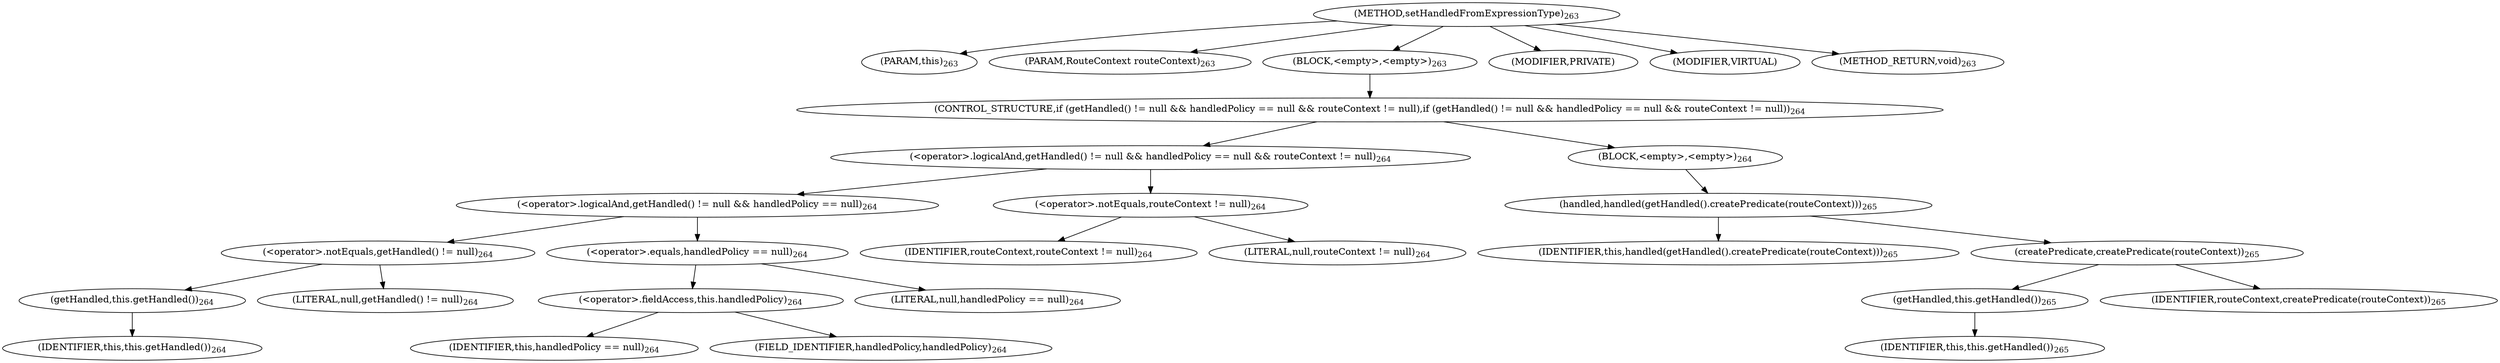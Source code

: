 digraph "setHandledFromExpressionType" {  
"701" [label = <(METHOD,setHandledFromExpressionType)<SUB>263</SUB>> ]
"79" [label = <(PARAM,this)<SUB>263</SUB>> ]
"702" [label = <(PARAM,RouteContext routeContext)<SUB>263</SUB>> ]
"703" [label = <(BLOCK,&lt;empty&gt;,&lt;empty&gt;)<SUB>263</SUB>> ]
"704" [label = <(CONTROL_STRUCTURE,if (getHandled() != null &amp;&amp; handledPolicy == null &amp;&amp; routeContext != null),if (getHandled() != null &amp;&amp; handledPolicy == null &amp;&amp; routeContext != null))<SUB>264</SUB>> ]
"705" [label = <(&lt;operator&gt;.logicalAnd,getHandled() != null &amp;&amp; handledPolicy == null &amp;&amp; routeContext != null)<SUB>264</SUB>> ]
"706" [label = <(&lt;operator&gt;.logicalAnd,getHandled() != null &amp;&amp; handledPolicy == null)<SUB>264</SUB>> ]
"707" [label = <(&lt;operator&gt;.notEquals,getHandled() != null)<SUB>264</SUB>> ]
"708" [label = <(getHandled,this.getHandled())<SUB>264</SUB>> ]
"78" [label = <(IDENTIFIER,this,this.getHandled())<SUB>264</SUB>> ]
"709" [label = <(LITERAL,null,getHandled() != null)<SUB>264</SUB>> ]
"710" [label = <(&lt;operator&gt;.equals,handledPolicy == null)<SUB>264</SUB>> ]
"711" [label = <(&lt;operator&gt;.fieldAccess,this.handledPolicy)<SUB>264</SUB>> ]
"712" [label = <(IDENTIFIER,this,handledPolicy == null)<SUB>264</SUB>> ]
"713" [label = <(FIELD_IDENTIFIER,handledPolicy,handledPolicy)<SUB>264</SUB>> ]
"714" [label = <(LITERAL,null,handledPolicy == null)<SUB>264</SUB>> ]
"715" [label = <(&lt;operator&gt;.notEquals,routeContext != null)<SUB>264</SUB>> ]
"716" [label = <(IDENTIFIER,routeContext,routeContext != null)<SUB>264</SUB>> ]
"717" [label = <(LITERAL,null,routeContext != null)<SUB>264</SUB>> ]
"718" [label = <(BLOCK,&lt;empty&gt;,&lt;empty&gt;)<SUB>264</SUB>> ]
"719" [label = <(handled,handled(getHandled().createPredicate(routeContext)))<SUB>265</SUB>> ]
"81" [label = <(IDENTIFIER,this,handled(getHandled().createPredicate(routeContext)))<SUB>265</SUB>> ]
"720" [label = <(createPredicate,createPredicate(routeContext))<SUB>265</SUB>> ]
"721" [label = <(getHandled,this.getHandled())<SUB>265</SUB>> ]
"80" [label = <(IDENTIFIER,this,this.getHandled())<SUB>265</SUB>> ]
"722" [label = <(IDENTIFIER,routeContext,createPredicate(routeContext))<SUB>265</SUB>> ]
"723" [label = <(MODIFIER,PRIVATE)> ]
"724" [label = <(MODIFIER,VIRTUAL)> ]
"725" [label = <(METHOD_RETURN,void)<SUB>263</SUB>> ]
  "701" -> "79" 
  "701" -> "702" 
  "701" -> "703" 
  "701" -> "723" 
  "701" -> "724" 
  "701" -> "725" 
  "703" -> "704" 
  "704" -> "705" 
  "704" -> "718" 
  "705" -> "706" 
  "705" -> "715" 
  "706" -> "707" 
  "706" -> "710" 
  "707" -> "708" 
  "707" -> "709" 
  "708" -> "78" 
  "710" -> "711" 
  "710" -> "714" 
  "711" -> "712" 
  "711" -> "713" 
  "715" -> "716" 
  "715" -> "717" 
  "718" -> "719" 
  "719" -> "81" 
  "719" -> "720" 
  "720" -> "721" 
  "720" -> "722" 
  "721" -> "80" 
}
